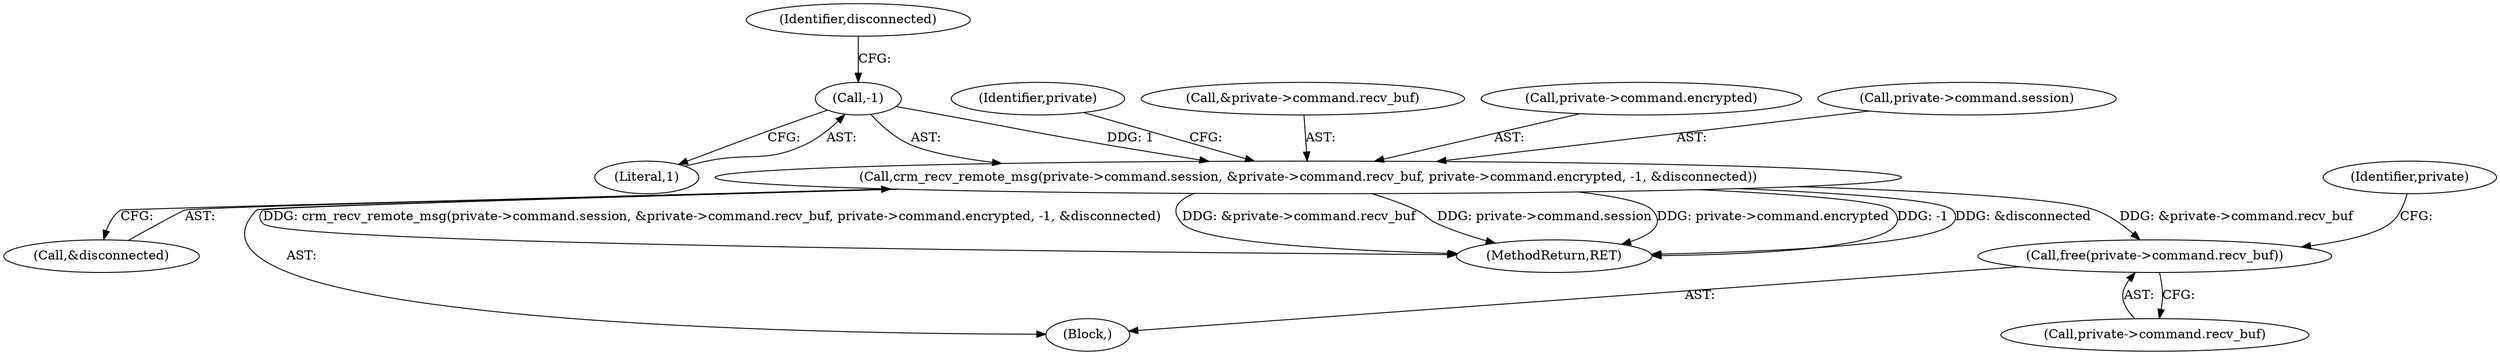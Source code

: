 digraph "0_pacemaker_564f7cc2a51dcd2f28ab12a13394f31be5aa3c93_5@API" {
"1000138" [label="(Call,free(private->command.recv_buf))"];
"1000117" [label="(Call,crm_recv_remote_msg(private->command.session, &private->command.recv_buf, private->command.encrypted, -1, &disconnected))"];
"1000134" [label="(Call,-1)"];
"1000137" [label="(Identifier,disconnected)"];
"1000141" [label="(Identifier,private)"];
"1000134" [label="(Call,-1)"];
"1000136" [label="(Call,&disconnected)"];
"1000139" [label="(Call,private->command.recv_buf)"];
"1000123" [label="(Call,&private->command.recv_buf)"];
"1000129" [label="(Call,private->command.encrypted)"];
"1000102" [label="(Block,)"];
"1000118" [label="(Call,private->command.session)"];
"1000117" [label="(Call,crm_recv_remote_msg(private->command.session, &private->command.recv_buf, private->command.encrypted, -1, &disconnected))"];
"1000135" [label="(Literal,1)"];
"1000138" [label="(Call,free(private->command.recv_buf))"];
"1000147" [label="(Identifier,private)"];
"1000161" [label="(MethodReturn,RET)"];
"1000138" -> "1000102"  [label="AST: "];
"1000138" -> "1000139"  [label="CFG: "];
"1000139" -> "1000138"  [label="AST: "];
"1000147" -> "1000138"  [label="CFG: "];
"1000117" -> "1000138"  [label="DDG: &private->command.recv_buf"];
"1000117" -> "1000102"  [label="AST: "];
"1000117" -> "1000136"  [label="CFG: "];
"1000118" -> "1000117"  [label="AST: "];
"1000123" -> "1000117"  [label="AST: "];
"1000129" -> "1000117"  [label="AST: "];
"1000134" -> "1000117"  [label="AST: "];
"1000136" -> "1000117"  [label="AST: "];
"1000141" -> "1000117"  [label="CFG: "];
"1000117" -> "1000161"  [label="DDG: crm_recv_remote_msg(private->command.session, &private->command.recv_buf, private->command.encrypted, -1, &disconnected)"];
"1000117" -> "1000161"  [label="DDG: &private->command.recv_buf"];
"1000117" -> "1000161"  [label="DDG: private->command.session"];
"1000117" -> "1000161"  [label="DDG: private->command.encrypted"];
"1000117" -> "1000161"  [label="DDG: -1"];
"1000117" -> "1000161"  [label="DDG: &disconnected"];
"1000134" -> "1000117"  [label="DDG: 1"];
"1000134" -> "1000135"  [label="CFG: "];
"1000135" -> "1000134"  [label="AST: "];
"1000137" -> "1000134"  [label="CFG: "];
}
